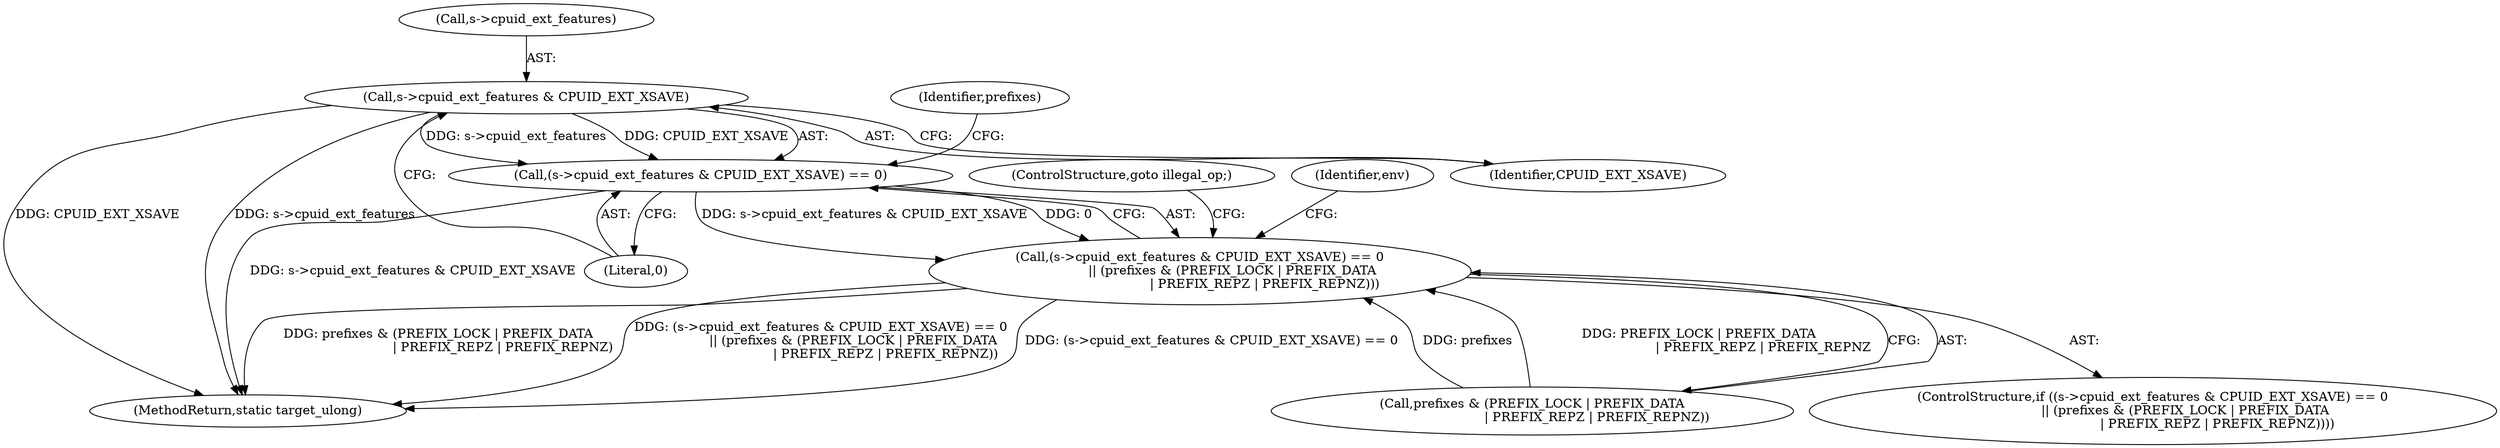 digraph "0_qemu_30663fd26c0307e414622c7a8607fbc04f92ec14@pointer" {
"1011334" [label="(Call,s->cpuid_ext_features & CPUID_EXT_XSAVE)"];
"1011333" [label="(Call,(s->cpuid_ext_features & CPUID_EXT_XSAVE) == 0)"];
"1011332" [label="(Call,(s->cpuid_ext_features & CPUID_EXT_XSAVE) == 0\n                || (prefixes & (PREFIX_LOCK | PREFIX_DATA\n                                | PREFIX_REPZ | PREFIX_REPNZ)))"];
"1011350" [label="(ControlStructure,goto illegal_op;)"];
"1011340" [label="(Call,prefixes & (PREFIX_LOCK | PREFIX_DATA\n                                | PREFIX_REPZ | PREFIX_REPNZ))"];
"1011840" [label="(MethodReturn,static target_ulong)"];
"1011334" [label="(Call,s->cpuid_ext_features & CPUID_EXT_XSAVE)"];
"1011331" [label="(ControlStructure,if ((s->cpuid_ext_features & CPUID_EXT_XSAVE) == 0\n                || (prefixes & (PREFIX_LOCK | PREFIX_DATA\n                                | PREFIX_REPZ | PREFIX_REPNZ))))"];
"1011333" [label="(Call,(s->cpuid_ext_features & CPUID_EXT_XSAVE) == 0)"];
"1011352" [label="(Identifier,env)"];
"1011338" [label="(Identifier,CPUID_EXT_XSAVE)"];
"1011341" [label="(Identifier,prefixes)"];
"1011339" [label="(Literal,0)"];
"1011335" [label="(Call,s->cpuid_ext_features)"];
"1011332" [label="(Call,(s->cpuid_ext_features & CPUID_EXT_XSAVE) == 0\n                || (prefixes & (PREFIX_LOCK | PREFIX_DATA\n                                | PREFIX_REPZ | PREFIX_REPNZ)))"];
"1011334" -> "1011333"  [label="AST: "];
"1011334" -> "1011338"  [label="CFG: "];
"1011335" -> "1011334"  [label="AST: "];
"1011338" -> "1011334"  [label="AST: "];
"1011339" -> "1011334"  [label="CFG: "];
"1011334" -> "1011840"  [label="DDG: CPUID_EXT_XSAVE"];
"1011334" -> "1011840"  [label="DDG: s->cpuid_ext_features"];
"1011334" -> "1011333"  [label="DDG: s->cpuid_ext_features"];
"1011334" -> "1011333"  [label="DDG: CPUID_EXT_XSAVE"];
"1011333" -> "1011332"  [label="AST: "];
"1011333" -> "1011339"  [label="CFG: "];
"1011339" -> "1011333"  [label="AST: "];
"1011341" -> "1011333"  [label="CFG: "];
"1011332" -> "1011333"  [label="CFG: "];
"1011333" -> "1011840"  [label="DDG: s->cpuid_ext_features & CPUID_EXT_XSAVE"];
"1011333" -> "1011332"  [label="DDG: s->cpuid_ext_features & CPUID_EXT_XSAVE"];
"1011333" -> "1011332"  [label="DDG: 0"];
"1011332" -> "1011331"  [label="AST: "];
"1011332" -> "1011340"  [label="CFG: "];
"1011340" -> "1011332"  [label="AST: "];
"1011350" -> "1011332"  [label="CFG: "];
"1011352" -> "1011332"  [label="CFG: "];
"1011332" -> "1011840"  [label="DDG: prefixes & (PREFIX_LOCK | PREFIX_DATA\n                                | PREFIX_REPZ | PREFIX_REPNZ)"];
"1011332" -> "1011840"  [label="DDG: (s->cpuid_ext_features & CPUID_EXT_XSAVE) == 0\n                || (prefixes & (PREFIX_LOCK | PREFIX_DATA\n                                | PREFIX_REPZ | PREFIX_REPNZ))"];
"1011332" -> "1011840"  [label="DDG: (s->cpuid_ext_features & CPUID_EXT_XSAVE) == 0"];
"1011340" -> "1011332"  [label="DDG: prefixes"];
"1011340" -> "1011332"  [label="DDG: PREFIX_LOCK | PREFIX_DATA\n                                | PREFIX_REPZ | PREFIX_REPNZ"];
}
